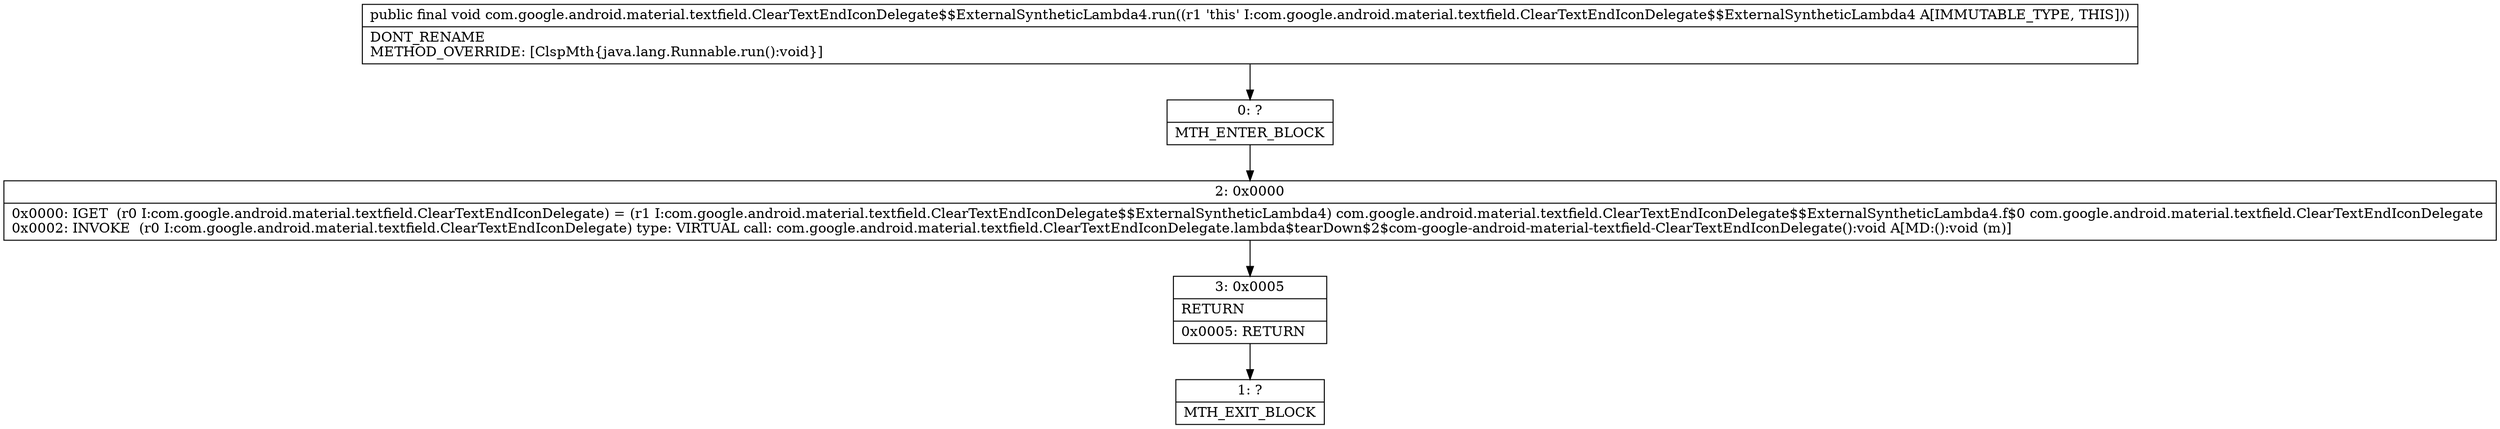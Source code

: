 digraph "CFG forcom.google.android.material.textfield.ClearTextEndIconDelegate$$ExternalSyntheticLambda4.run()V" {
Node_0 [shape=record,label="{0\:\ ?|MTH_ENTER_BLOCK\l}"];
Node_2 [shape=record,label="{2\:\ 0x0000|0x0000: IGET  (r0 I:com.google.android.material.textfield.ClearTextEndIconDelegate) = (r1 I:com.google.android.material.textfield.ClearTextEndIconDelegate$$ExternalSyntheticLambda4) com.google.android.material.textfield.ClearTextEndIconDelegate$$ExternalSyntheticLambda4.f$0 com.google.android.material.textfield.ClearTextEndIconDelegate \l0x0002: INVOKE  (r0 I:com.google.android.material.textfield.ClearTextEndIconDelegate) type: VIRTUAL call: com.google.android.material.textfield.ClearTextEndIconDelegate.lambda$tearDown$2$com\-google\-android\-material\-textfield\-ClearTextEndIconDelegate():void A[MD:():void (m)]\l}"];
Node_3 [shape=record,label="{3\:\ 0x0005|RETURN\l|0x0005: RETURN   \l}"];
Node_1 [shape=record,label="{1\:\ ?|MTH_EXIT_BLOCK\l}"];
MethodNode[shape=record,label="{public final void com.google.android.material.textfield.ClearTextEndIconDelegate$$ExternalSyntheticLambda4.run((r1 'this' I:com.google.android.material.textfield.ClearTextEndIconDelegate$$ExternalSyntheticLambda4 A[IMMUTABLE_TYPE, THIS]))  | DONT_RENAME\lMETHOD_OVERRIDE: [ClspMth\{java.lang.Runnable.run():void\}]\l}"];
MethodNode -> Node_0;Node_0 -> Node_2;
Node_2 -> Node_3;
Node_3 -> Node_1;
}


